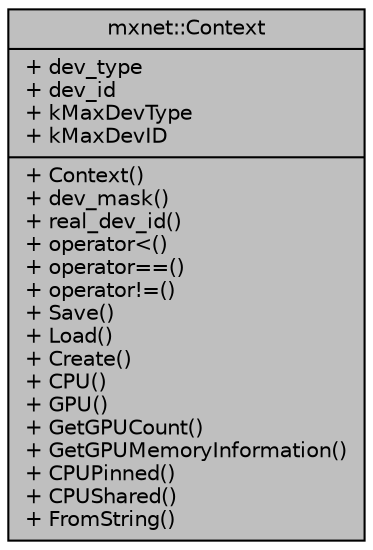 digraph "mxnet::Context"
{
  edge [fontname="Helvetica",fontsize="10",labelfontname="Helvetica",labelfontsize="10"];
  node [fontname="Helvetica",fontsize="10",shape=record];
  Node1 [label="{mxnet::Context\n|+ dev_type\l+ dev_id\l+ kMaxDevType\l+ kMaxDevID\l|+ Context()\l+ dev_mask()\l+ real_dev_id()\l+ operator\<()\l+ operator==()\l+ operator!=()\l+ Save()\l+ Load()\l+ Create()\l+ CPU()\l+ GPU()\l+ GetGPUCount()\l+ GetGPUMemoryInformation()\l+ CPUPinned()\l+ CPUShared()\l+ FromString()\l}",height=0.2,width=0.4,color="black", fillcolor="grey75", style="filled", fontcolor="black"];
}
